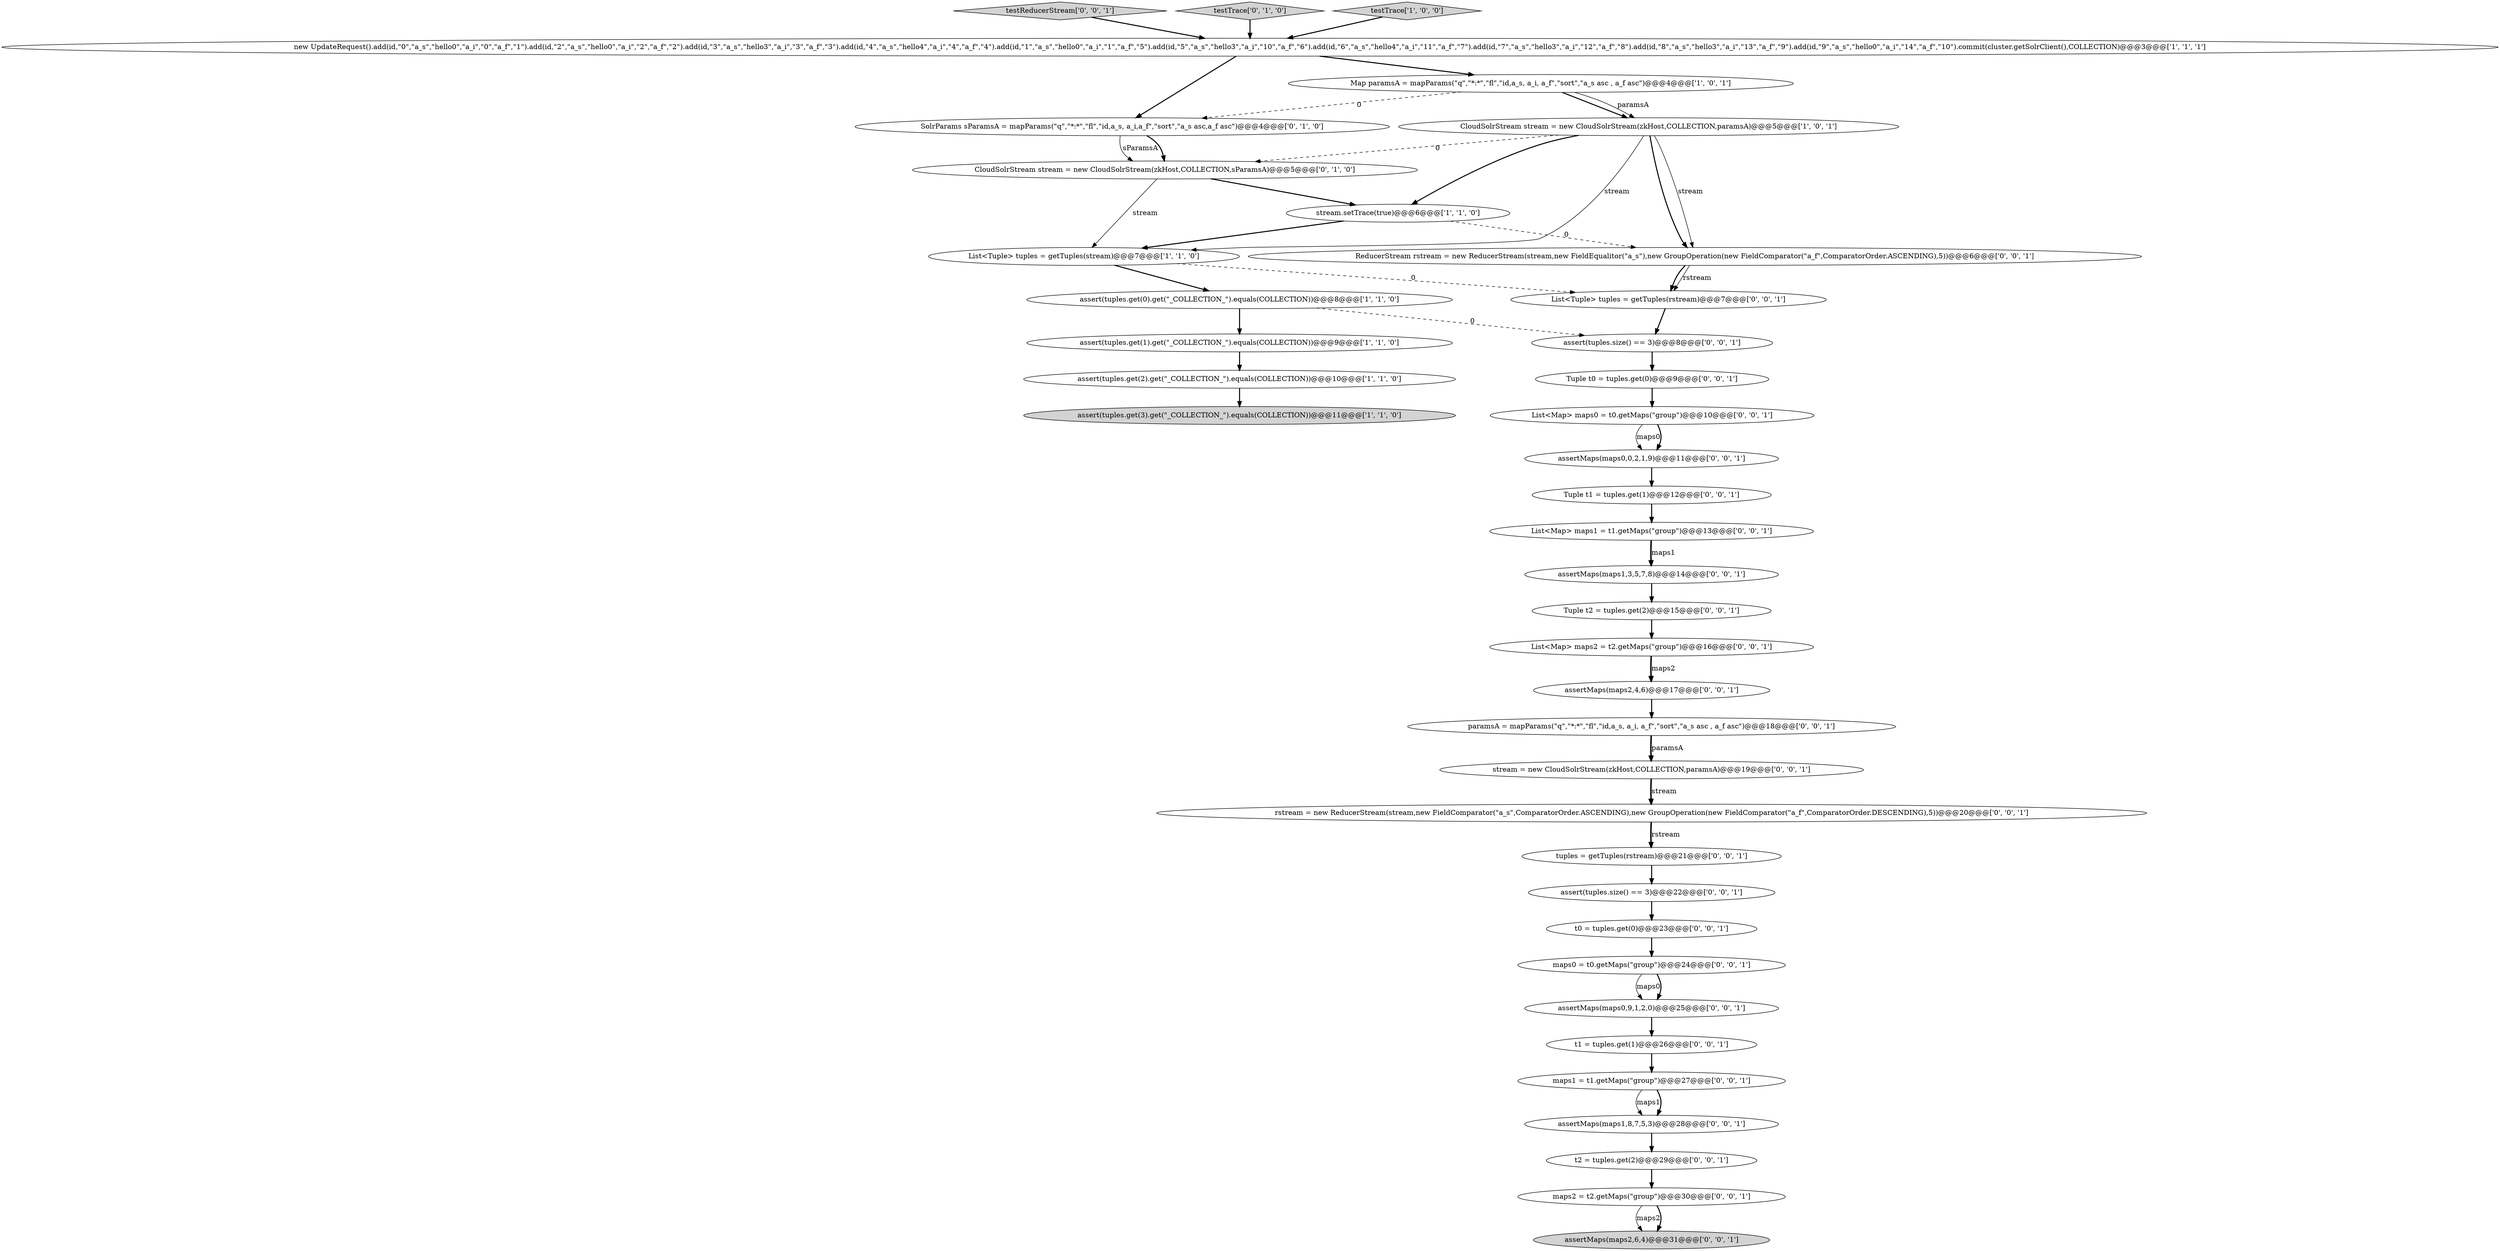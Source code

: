 digraph {
6 [style = filled, label = "assert(tuples.get(3).get(\"_COLLECTION_\").equals(COLLECTION))@@@11@@@['1', '1', '0']", fillcolor = lightgray, shape = ellipse image = "AAA0AAABBB1BBB"];
15 [style = filled, label = "stream = new CloudSolrStream(zkHost,COLLECTION,paramsA)@@@19@@@['0', '0', '1']", fillcolor = white, shape = ellipse image = "AAA0AAABBB3BBB"];
36 [style = filled, label = "Tuple t2 = tuples.get(2)@@@15@@@['0', '0', '1']", fillcolor = white, shape = ellipse image = "AAA0AAABBB3BBB"];
23 [style = filled, label = "List<Map> maps2 = t2.getMaps(\"group\")@@@16@@@['0', '0', '1']", fillcolor = white, shape = ellipse image = "AAA0AAABBB3BBB"];
26 [style = filled, label = "maps2 = t2.getMaps(\"group\")@@@30@@@['0', '0', '1']", fillcolor = white, shape = ellipse image = "AAA0AAABBB3BBB"];
29 [style = filled, label = "ReducerStream rstream = new ReducerStream(stream,new FieldEqualitor(\"a_s\"),new GroupOperation(new FieldComparator(\"a_f\",ComparatorOrder.ASCENDING),5))@@@6@@@['0', '0', '1']", fillcolor = white, shape = ellipse image = "AAA0AAABBB3BBB"];
32 [style = filled, label = "maps1 = t1.getMaps(\"group\")@@@27@@@['0', '0', '1']", fillcolor = white, shape = ellipse image = "AAA0AAABBB3BBB"];
28 [style = filled, label = "testReducerStream['0', '0', '1']", fillcolor = lightgray, shape = diamond image = "AAA0AAABBB3BBB"];
17 [style = filled, label = "List<Map> maps0 = t0.getMaps(\"group\")@@@10@@@['0', '0', '1']", fillcolor = white, shape = ellipse image = "AAA0AAABBB3BBB"];
27 [style = filled, label = "List<Map> maps1 = t1.getMaps(\"group\")@@@13@@@['0', '0', '1']", fillcolor = white, shape = ellipse image = "AAA0AAABBB3BBB"];
38 [style = filled, label = "Tuple t1 = tuples.get(1)@@@12@@@['0', '0', '1']", fillcolor = white, shape = ellipse image = "AAA0AAABBB3BBB"];
13 [style = filled, label = "assertMaps(maps2,6,4)@@@31@@@['0', '0', '1']", fillcolor = lightgray, shape = ellipse image = "AAA0AAABBB3BBB"];
10 [style = filled, label = "testTrace['0', '1', '0']", fillcolor = lightgray, shape = diamond image = "AAA0AAABBB2BBB"];
30 [style = filled, label = "Tuple t0 = tuples.get(0)@@@9@@@['0', '0', '1']", fillcolor = white, shape = ellipse image = "AAA0AAABBB3BBB"];
7 [style = filled, label = "Map paramsA = mapParams(\"q\",\"*:*\",\"fl\",\"id,a_s, a_i, a_f\",\"sort\",\"a_s asc , a_f asc\")@@@4@@@['1', '0', '1']", fillcolor = white, shape = ellipse image = "AAA0AAABBB1BBB"];
21 [style = filled, label = "paramsA = mapParams(\"q\",\"*:*\",\"fl\",\"id,a_s, a_i, a_f\",\"sort\",\"a_s asc , a_f asc\")@@@18@@@['0', '0', '1']", fillcolor = white, shape = ellipse image = "AAA0AAABBB3BBB"];
18 [style = filled, label = "assert(tuples.size() == 3)@@@8@@@['0', '0', '1']", fillcolor = white, shape = ellipse image = "AAA0AAABBB3BBB"];
3 [style = filled, label = "CloudSolrStream stream = new CloudSolrStream(zkHost,COLLECTION,paramsA)@@@5@@@['1', '0', '1']", fillcolor = white, shape = ellipse image = "AAA0AAABBB1BBB"];
25 [style = filled, label = "t1 = tuples.get(1)@@@26@@@['0', '0', '1']", fillcolor = white, shape = ellipse image = "AAA0AAABBB3BBB"];
39 [style = filled, label = "assertMaps(maps1,3,5,7,8)@@@14@@@['0', '0', '1']", fillcolor = white, shape = ellipse image = "AAA0AAABBB3BBB"];
16 [style = filled, label = "rstream = new ReducerStream(stream,new FieldComparator(\"a_s\",ComparatorOrder.ASCENDING),new GroupOperation(new FieldComparator(\"a_f\",ComparatorOrder.DESCENDING),5))@@@20@@@['0', '0', '1']", fillcolor = white, shape = ellipse image = "AAA0AAABBB3BBB"];
12 [style = filled, label = "SolrParams sParamsA = mapParams(\"q\",\"*:*\",\"fl\",\"id,a_s, a_i,a_f\",\"sort\",\"a_s asc,a_f asc\")@@@4@@@['0', '1', '0']", fillcolor = white, shape = ellipse image = "AAA1AAABBB2BBB"];
2 [style = filled, label = "stream.setTrace(true)@@@6@@@['1', '1', '0']", fillcolor = white, shape = ellipse image = "AAA0AAABBB1BBB"];
8 [style = filled, label = "List<Tuple> tuples = getTuples(stream)@@@7@@@['1', '1', '0']", fillcolor = white, shape = ellipse image = "AAA0AAABBB1BBB"];
35 [style = filled, label = "maps0 = t0.getMaps(\"group\")@@@24@@@['0', '0', '1']", fillcolor = white, shape = ellipse image = "AAA0AAABBB3BBB"];
24 [style = filled, label = "t2 = tuples.get(2)@@@29@@@['0', '0', '1']", fillcolor = white, shape = ellipse image = "AAA0AAABBB3BBB"];
4 [style = filled, label = "assert(tuples.get(0).get(\"_COLLECTION_\").equals(COLLECTION))@@@8@@@['1', '1', '0']", fillcolor = white, shape = ellipse image = "AAA0AAABBB1BBB"];
1 [style = filled, label = "assert(tuples.get(2).get(\"_COLLECTION_\").equals(COLLECTION))@@@10@@@['1', '1', '0']", fillcolor = white, shape = ellipse image = "AAA0AAABBB1BBB"];
14 [style = filled, label = "t0 = tuples.get(0)@@@23@@@['0', '0', '1']", fillcolor = white, shape = ellipse image = "AAA0AAABBB3BBB"];
34 [style = filled, label = "assertMaps(maps0,9,1,2,0)@@@25@@@['0', '0', '1']", fillcolor = white, shape = ellipse image = "AAA0AAABBB3BBB"];
20 [style = filled, label = "assertMaps(maps2,4,6)@@@17@@@['0', '0', '1']", fillcolor = white, shape = ellipse image = "AAA0AAABBB3BBB"];
0 [style = filled, label = "new UpdateRequest().add(id,\"0\",\"a_s\",\"hello0\",\"a_i\",\"0\",\"a_f\",\"1\").add(id,\"2\",\"a_s\",\"hello0\",\"a_i\",\"2\",\"a_f\",\"2\").add(id,\"3\",\"a_s\",\"hello3\",\"a_i\",\"3\",\"a_f\",\"3\").add(id,\"4\",\"a_s\",\"hello4\",\"a_i\",\"4\",\"a_f\",\"4\").add(id,\"1\",\"a_s\",\"hello0\",\"a_i\",\"1\",\"a_f\",\"5\").add(id,\"5\",\"a_s\",\"hello3\",\"a_i\",\"10\",\"a_f\",\"6\").add(id,\"6\",\"a_s\",\"hello4\",\"a_i\",\"11\",\"a_f\",\"7\").add(id,\"7\",\"a_s\",\"hello3\",\"a_i\",\"12\",\"a_f\",\"8\").add(id,\"8\",\"a_s\",\"hello3\",\"a_i\",\"13\",\"a_f\",\"9\").add(id,\"9\",\"a_s\",\"hello0\",\"a_i\",\"14\",\"a_f\",\"10\").commit(cluster.getSolrClient(),COLLECTION)@@@3@@@['1', '1', '1']", fillcolor = white, shape = ellipse image = "AAA0AAABBB1BBB"];
19 [style = filled, label = "assert(tuples.size() == 3)@@@22@@@['0', '0', '1']", fillcolor = white, shape = ellipse image = "AAA0AAABBB3BBB"];
5 [style = filled, label = "assert(tuples.get(1).get(\"_COLLECTION_\").equals(COLLECTION))@@@9@@@['1', '1', '0']", fillcolor = white, shape = ellipse image = "AAA0AAABBB1BBB"];
22 [style = filled, label = "tuples = getTuples(rstream)@@@21@@@['0', '0', '1']", fillcolor = white, shape = ellipse image = "AAA0AAABBB3BBB"];
31 [style = filled, label = "List<Tuple> tuples = getTuples(rstream)@@@7@@@['0', '0', '1']", fillcolor = white, shape = ellipse image = "AAA0AAABBB3BBB"];
33 [style = filled, label = "assertMaps(maps0,0,2,1,9)@@@11@@@['0', '0', '1']", fillcolor = white, shape = ellipse image = "AAA0AAABBB3BBB"];
9 [style = filled, label = "testTrace['1', '0', '0']", fillcolor = lightgray, shape = diamond image = "AAA0AAABBB1BBB"];
37 [style = filled, label = "assertMaps(maps1,8,7,5,3)@@@28@@@['0', '0', '1']", fillcolor = white, shape = ellipse image = "AAA0AAABBB3BBB"];
11 [style = filled, label = "CloudSolrStream stream = new CloudSolrStream(zkHost,COLLECTION,sParamsA)@@@5@@@['0', '1', '0']", fillcolor = white, shape = ellipse image = "AAA1AAABBB2BBB"];
3->29 [style = bold, label=""];
25->32 [style = bold, label=""];
22->19 [style = bold, label=""];
11->8 [style = solid, label="stream"];
27->39 [style = bold, label=""];
26->13 [style = solid, label="maps2"];
37->24 [style = bold, label=""];
21->15 [style = bold, label=""];
8->4 [style = bold, label=""];
26->13 [style = bold, label=""];
14->35 [style = bold, label=""];
29->31 [style = solid, label="rstream"];
3->2 [style = bold, label=""];
27->39 [style = solid, label="maps1"];
21->15 [style = solid, label="paramsA"];
32->37 [style = solid, label="maps1"];
0->7 [style = bold, label=""];
5->1 [style = bold, label=""];
3->8 [style = solid, label="stream"];
4->5 [style = bold, label=""];
32->37 [style = bold, label=""];
3->11 [style = dashed, label="0"];
31->18 [style = bold, label=""];
9->0 [style = bold, label=""];
16->22 [style = bold, label=""];
3->29 [style = solid, label="stream"];
1->6 [style = bold, label=""];
17->33 [style = solid, label="maps0"];
11->2 [style = bold, label=""];
35->34 [style = solid, label="maps0"];
36->23 [style = bold, label=""];
2->8 [style = bold, label=""];
7->3 [style = bold, label=""];
39->36 [style = bold, label=""];
20->21 [style = bold, label=""];
0->12 [style = bold, label=""];
23->20 [style = bold, label=""];
7->3 [style = solid, label="paramsA"];
12->11 [style = solid, label="sParamsA"];
29->31 [style = bold, label=""];
15->16 [style = bold, label=""];
7->12 [style = dashed, label="0"];
2->29 [style = dashed, label="0"];
33->38 [style = bold, label=""];
8->31 [style = dashed, label="0"];
23->20 [style = solid, label="maps2"];
12->11 [style = bold, label=""];
4->18 [style = dashed, label="0"];
19->14 [style = bold, label=""];
34->25 [style = bold, label=""];
30->17 [style = bold, label=""];
35->34 [style = bold, label=""];
24->26 [style = bold, label=""];
18->30 [style = bold, label=""];
38->27 [style = bold, label=""];
28->0 [style = bold, label=""];
15->16 [style = solid, label="stream"];
10->0 [style = bold, label=""];
17->33 [style = bold, label=""];
16->22 [style = solid, label="rstream"];
}
